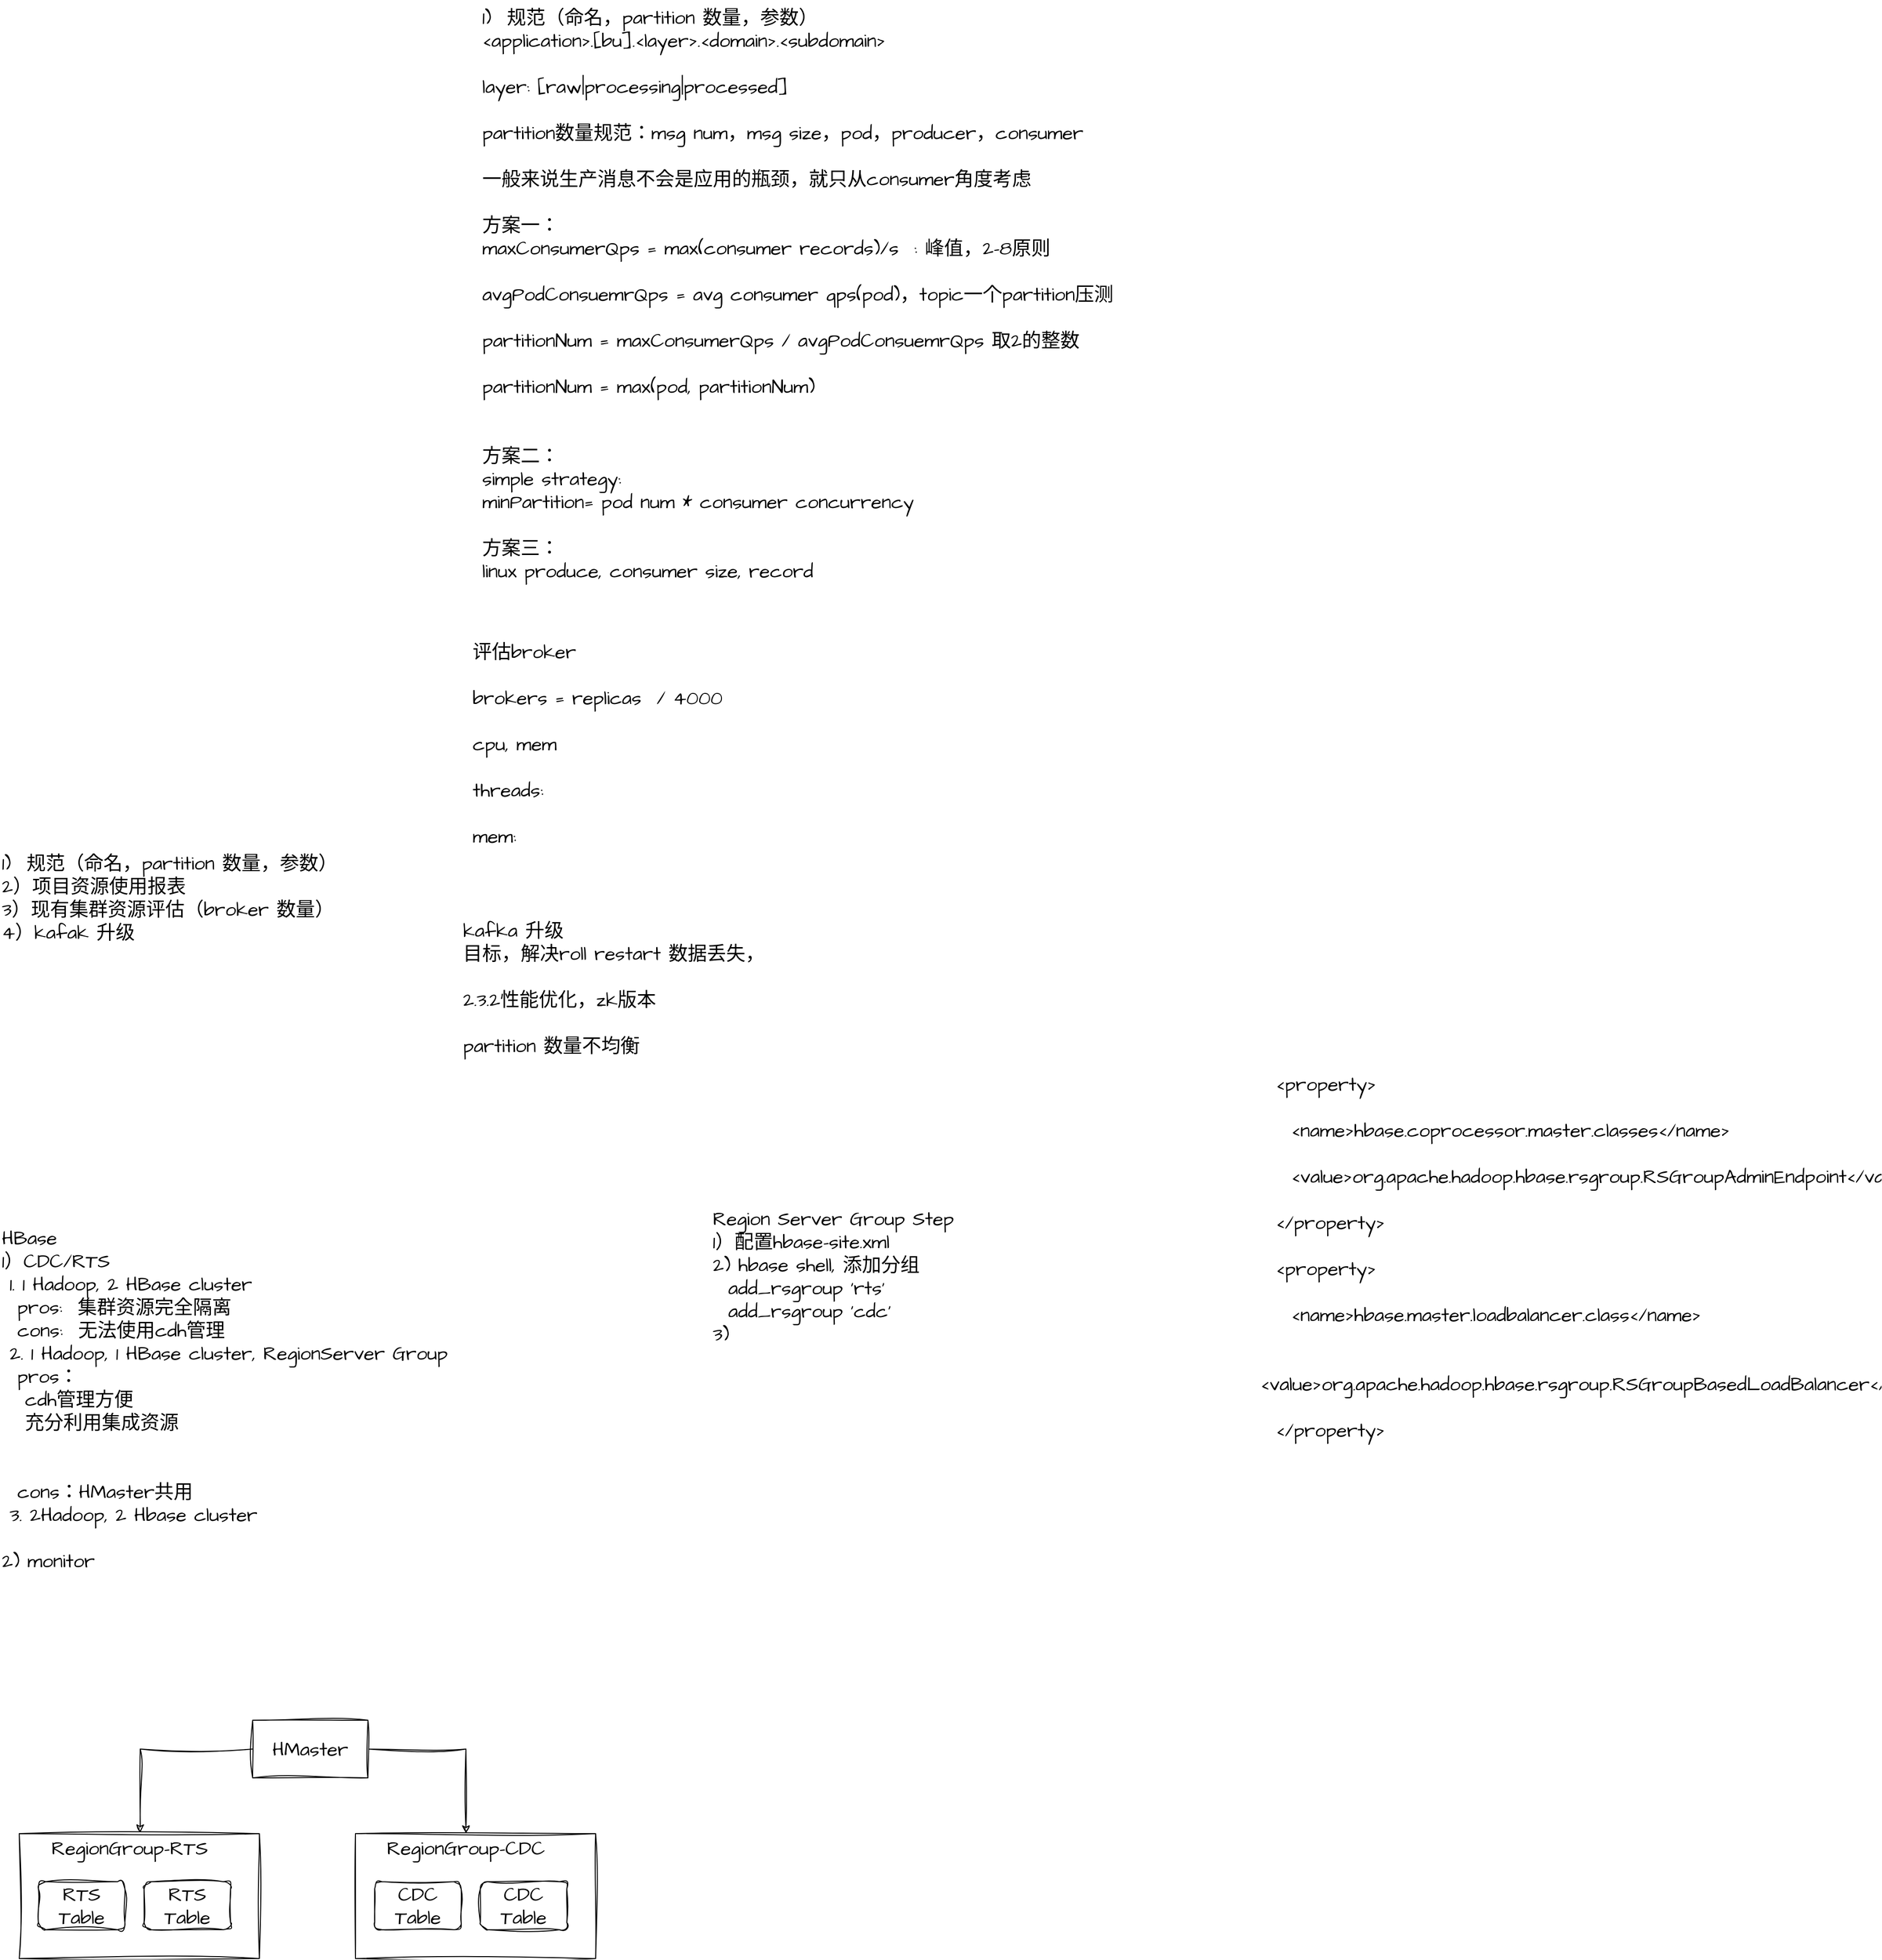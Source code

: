 <mxfile version="20.8.20" type="github">
  <diagram id="C5RBs43oDa-KdzZeNtuy" name="Page-1">
    <mxGraphModel dx="1021" dy="1866" grid="1" gridSize="10" guides="1" tooltips="1" connect="1" arrows="1" fold="1" page="1" pageScale="1" pageWidth="827" pageHeight="1169" math="0" shadow="0">
      <root>
        <mxCell id="WIyWlLk6GJQsqaUBKTNV-0" />
        <mxCell id="WIyWlLk6GJQsqaUBKTNV-1" parent="WIyWlLk6GJQsqaUBKTNV-0" />
        <mxCell id="u2IP8yDeRJX2FojSlETn-0" value="1) &amp;nbsp;规范（命名，partition 数量，参数）&lt;br&gt;2）项目资源使用报表&lt;br&gt;3）现有集群资源评估（broker 数量）&lt;br&gt;4）kafak 升级" style="text;html=1;strokeColor=none;fillColor=none;align=left;verticalAlign=top;whiteSpace=wrap;rounded=0;fontSize=20;fontFamily=Architects Daughter;" vertex="1" parent="WIyWlLk6GJQsqaUBKTNV-1">
          <mxGeometry x="20" y="-80" width="490" height="190" as="geometry" />
        </mxCell>
        <mxCell id="u2IP8yDeRJX2FojSlETn-1" value="HBase&lt;br&gt;1）CDC/RTS&lt;br&gt;&lt;span style=&quot;white-space: pre;&quot;&gt;	1. 1 Hadoop, 2 HBase cluster&lt;br&gt;&lt;span style=&quot;white-space: pre;&quot;&gt;	&lt;span style=&quot;white-space: pre;&quot;&gt;	pros:  集群资源完全隔离&lt;br&gt;&lt;/span&gt;&lt;/span&gt;&lt;span style=&quot;white-space: pre;&quot;&gt;	&lt;span style=&quot;white-space: pre;&quot;&gt;	cons:  无法使用cdh管理&lt;/span&gt;&lt;/span&gt;&lt;br&gt;&lt;/span&gt;&lt;span style=&quot;white-space: pre;&quot;&gt;	2. 1 Hadoop, 1 HBase cluster, RegionServer Group&lt;br&gt;&lt;span style=&quot;white-space: pre;&quot;&gt;	&lt;span style=&quot;white-space: pre;&quot;&gt;	pros：&lt;br/&gt;&lt;span style=&quot;white-space: pre;&quot;&gt;	&lt;span style=&quot;white-space: pre;&quot;&gt;	&lt;span style=&quot;white-space: pre;&quot;&gt;	&lt;/span&gt;&lt;/span&gt;&lt;/span&gt;cdh管理方便&lt;br/&gt;&lt;span style=&quot;white-space: pre;&quot;&gt;	&lt;span style=&quot;white-space: pre;&quot;&gt;	&lt;span style=&quot;white-space: pre;&quot;&gt;	充分利用集成资源&lt;br/&gt;&lt;/span&gt;&lt;/span&gt;&lt;/span&gt;&lt;span style=&quot;white-space: pre;&quot;&gt;	&lt;span style=&quot;white-space: pre;&quot;&gt;	&lt;span style=&quot;white-space: pre;&quot;&gt;	&lt;/span&gt;&lt;/span&gt;&lt;/span&gt;&lt;br/&gt;&lt;span style=&quot;white-space: pre;&quot;&gt;	&lt;span style=&quot;white-space: pre;&quot;&gt;	&lt;span style=&quot;white-space: pre;&quot;&gt;	&lt;span style=&quot;white-space: pre;&quot;&gt;	&lt;/span&gt;&lt;/span&gt;&lt;/span&gt;&lt;/span&gt;&lt;br&gt;&lt;/span&gt;&lt;/span&gt;&lt;span style=&quot;white-space: pre;&quot;&gt;	&lt;span style=&quot;white-space: pre;&quot;&gt;	cons：HMaster共用&lt;/span&gt;&lt;/span&gt;&lt;br&gt;&lt;/span&gt;&lt;span style=&quot;white-space: pre;&quot;&gt;	3. 2Hadoop, 2 Hbase cluster&lt;/span&gt;&lt;br&gt;&lt;br&gt;2) monitor" style="text;html=1;strokeColor=none;fillColor=none;align=left;verticalAlign=top;whiteSpace=wrap;rounded=0;fontSize=20;fontFamily=Architects Daughter;" vertex="1" parent="WIyWlLk6GJQsqaUBKTNV-1">
          <mxGeometry x="20" y="310" width="590" height="320" as="geometry" />
        </mxCell>
        <mxCell id="u2IP8yDeRJX2FojSlETn-13" style="edgeStyle=orthogonalEdgeStyle;rounded=0;sketch=1;hachureGap=4;jiggle=2;curveFitting=1;orthogonalLoop=1;jettySize=auto;html=1;entryX=0.558;entryY=-0.033;entryDx=0;entryDy=0;entryPerimeter=0;fontFamily=Architects Daughter;fontSource=https%3A%2F%2Ffonts.googleapis.com%2Fcss%3Ffamily%3DArchitects%2BDaughter;fontSize=16;" edge="1" parent="WIyWlLk6GJQsqaUBKTNV-1" source="u2IP8yDeRJX2FojSlETn-2" target="u2IP8yDeRJX2FojSlETn-6">
          <mxGeometry relative="1" as="geometry" />
        </mxCell>
        <mxCell id="u2IP8yDeRJX2FojSlETn-17" style="edgeStyle=orthogonalEdgeStyle;rounded=0;sketch=1;hachureGap=4;jiggle=2;curveFitting=1;orthogonalLoop=1;jettySize=auto;html=1;fontFamily=Architects Daughter;fontSource=https%3A%2F%2Ffonts.googleapis.com%2Fcss%3Ffamily%3DArchitects%2BDaughter;fontSize=16;exitX=1;exitY=0.5;exitDx=0;exitDy=0;" edge="1" parent="WIyWlLk6GJQsqaUBKTNV-1" source="u2IP8yDeRJX2FojSlETn-2" target="u2IP8yDeRJX2FojSlETn-11">
          <mxGeometry relative="1" as="geometry" />
        </mxCell>
        <mxCell id="u2IP8yDeRJX2FojSlETn-2" value="HMaster" style="rounded=0;whiteSpace=wrap;html=1;sketch=1;hachureGap=4;jiggle=2;curveFitting=1;fontFamily=Architects Daughter;fontSource=https%3A%2F%2Ffonts.googleapis.com%2Fcss%3Ffamily%3DArchitects%2BDaughter;fontSize=20;" vertex="1" parent="WIyWlLk6GJQsqaUBKTNV-1">
          <mxGeometry x="283" y="830" width="120" height="60" as="geometry" />
        </mxCell>
        <mxCell id="u2IP8yDeRJX2FojSlETn-3" value="" style="rounded=0;whiteSpace=wrap;html=1;sketch=1;hachureGap=4;jiggle=2;curveFitting=1;fontFamily=Architects Daughter;fontSource=https%3A%2F%2Ffonts.googleapis.com%2Fcss%3Ffamily%3DArchitects%2BDaughter;fontSize=20;" vertex="1" parent="WIyWlLk6GJQsqaUBKTNV-1">
          <mxGeometry x="40" y="948" width="250" height="130" as="geometry" />
        </mxCell>
        <mxCell id="u2IP8yDeRJX2FojSlETn-5" value="RTS Table" style="rounded=1;whiteSpace=wrap;html=1;sketch=1;hachureGap=4;jiggle=2;curveFitting=1;fontFamily=Architects Daughter;fontSource=https%3A%2F%2Ffonts.googleapis.com%2Fcss%3Ffamily%3DArchitects%2BDaughter;fontSize=20;" vertex="1" parent="WIyWlLk6GJQsqaUBKTNV-1">
          <mxGeometry x="60" y="998" width="90" height="50" as="geometry" />
        </mxCell>
        <mxCell id="u2IP8yDeRJX2FojSlETn-6" value="RegionGroup-RTS" style="text;html=1;strokeColor=none;fillColor=none;align=center;verticalAlign=middle;whiteSpace=wrap;rounded=0;fontSize=20;fontFamily=Architects Daughter;" vertex="1" parent="WIyWlLk6GJQsqaUBKTNV-1">
          <mxGeometry x="60" y="948" width="190" height="30" as="geometry" />
        </mxCell>
        <mxCell id="u2IP8yDeRJX2FojSlETn-7" value="RTS Table" style="rounded=1;whiteSpace=wrap;html=1;sketch=1;hachureGap=4;jiggle=2;curveFitting=1;fontFamily=Architects Daughter;fontSource=https%3A%2F%2Ffonts.googleapis.com%2Fcss%3Ffamily%3DArchitects%2BDaughter;fontSize=20;" vertex="1" parent="WIyWlLk6GJQsqaUBKTNV-1">
          <mxGeometry x="170" y="998" width="90" height="50" as="geometry" />
        </mxCell>
        <mxCell id="u2IP8yDeRJX2FojSlETn-9" value="" style="rounded=0;whiteSpace=wrap;html=1;sketch=1;hachureGap=4;jiggle=2;curveFitting=1;fontFamily=Architects Daughter;fontSource=https%3A%2F%2Ffonts.googleapis.com%2Fcss%3Ffamily%3DArchitects%2BDaughter;fontSize=20;" vertex="1" parent="WIyWlLk6GJQsqaUBKTNV-1">
          <mxGeometry x="390" y="948" width="250" height="130" as="geometry" />
        </mxCell>
        <mxCell id="u2IP8yDeRJX2FojSlETn-10" value="CDC Table" style="rounded=1;whiteSpace=wrap;html=1;sketch=1;hachureGap=4;jiggle=2;curveFitting=1;fontFamily=Architects Daughter;fontSource=https%3A%2F%2Ffonts.googleapis.com%2Fcss%3Ffamily%3DArchitects%2BDaughter;fontSize=20;" vertex="1" parent="WIyWlLk6GJQsqaUBKTNV-1">
          <mxGeometry x="410" y="998" width="90" height="50" as="geometry" />
        </mxCell>
        <mxCell id="u2IP8yDeRJX2FojSlETn-11" value="RegionGroup-CDC" style="text;html=1;strokeColor=none;fillColor=none;align=center;verticalAlign=middle;whiteSpace=wrap;rounded=0;fontSize=20;fontFamily=Architects Daughter;" vertex="1" parent="WIyWlLk6GJQsqaUBKTNV-1">
          <mxGeometry x="410" y="948" width="190" height="30" as="geometry" />
        </mxCell>
        <mxCell id="u2IP8yDeRJX2FojSlETn-12" value="CDC Table" style="rounded=1;whiteSpace=wrap;html=1;sketch=1;hachureGap=4;jiggle=2;curveFitting=1;fontFamily=Architects Daughter;fontSource=https%3A%2F%2Ffonts.googleapis.com%2Fcss%3Ffamily%3DArchitects%2BDaughter;fontSize=20;" vertex="1" parent="WIyWlLk6GJQsqaUBKTNV-1">
          <mxGeometry x="520" y="998" width="90" height="50" as="geometry" />
        </mxCell>
        <mxCell id="u2IP8yDeRJX2FojSlETn-18" value="Region Server Group Step&lt;br&gt;1）配置hbase-site.xml&lt;br&gt;2) hbase shell, 添加分组&lt;br&gt;&lt;span style=&quot;&quot;&gt;&amp;nbsp;   &lt;/span&gt;add_rsgroup &#39;rts&#39;&lt;br&gt;&lt;span style=&quot;&quot;&gt;&amp;nbsp; &lt;/span&gt;add_rsgroup &#39;cdc&#39;&lt;br&gt;3)&amp;nbsp;" style="text;html=1;strokeColor=none;fillColor=none;align=left;verticalAlign=top;whiteSpace=wrap;rounded=0;fontSize=20;fontFamily=Architects Daughter;" vertex="1" parent="WIyWlLk6GJQsqaUBKTNV-1">
          <mxGeometry x="760" y="290" width="270" height="30" as="geometry" />
        </mxCell>
        <mxCell id="u2IP8yDeRJX2FojSlETn-19" value="&lt;div&gt;&amp;nbsp; &amp;lt;property&amp;gt;&lt;/div&gt;&lt;div&gt;&amp;nbsp;&lt;/div&gt;&lt;div&gt;&amp;nbsp; &amp;nbsp; &amp;lt;name&amp;gt;hbase.coprocessor.master.classes&amp;lt;/name&amp;gt;&lt;/div&gt;&lt;div&gt;&amp;nbsp;&lt;/div&gt;&lt;div&gt;&amp;nbsp; &amp;nbsp; &amp;lt;value&amp;gt;org.apache.hadoop.hbase.rsgroup.RSGroupAdminEndpoint&amp;lt;/value&amp;gt;&lt;/div&gt;&lt;div&gt;&amp;nbsp;&lt;/div&gt;&lt;div&gt;&amp;nbsp; &amp;lt;/property&amp;gt;&lt;/div&gt;&lt;div&gt;&amp;nbsp;&lt;/div&gt;&lt;div&gt;&amp;nbsp; &amp;lt;property&amp;gt;&lt;/div&gt;&lt;div&gt;&amp;nbsp;&lt;/div&gt;&lt;div&gt;&amp;nbsp; &amp;nbsp; &amp;lt;name&amp;gt;hbase.master.loadbalancer.class&amp;lt;/name&amp;gt;&lt;/div&gt;&lt;div&gt;&amp;nbsp;&lt;/div&gt;&lt;div&gt;&amp;nbsp; &amp;nbsp; &amp;lt;value&amp;gt;org.apache.hadoop.hbase.rsgroup.RSGroupBasedLoadBalancer&amp;lt;/value&amp;gt;&lt;/div&gt;&lt;div&gt;&amp;nbsp;&lt;/div&gt;&lt;div&gt;&amp;nbsp; &amp;lt;/property&amp;gt;&lt;/div&gt;&lt;div&gt;&lt;br&gt;&lt;/div&gt;" style="text;html=1;strokeColor=none;fillColor=none;align=left;verticalAlign=top;whiteSpace=wrap;rounded=0;fontSize=20;fontFamily=Architects Daughter;" vertex="1" parent="WIyWlLk6GJQsqaUBKTNV-1">
          <mxGeometry x="1330" y="150" width="60" height="30" as="geometry" />
        </mxCell>
        <mxCell id="u2IP8yDeRJX2FojSlETn-21" value="1) &amp;nbsp;规范（命名，partition 数量，参数）&lt;br&gt;&amp;lt;application&amp;gt;.[bu].&amp;lt;layer&amp;gt;.&amp;lt;domain&amp;gt;.&amp;lt;subdomain&amp;gt;&lt;br&gt;&lt;br&gt;layer: [raw|processing|processed]&lt;br&gt;&lt;br&gt;partition数量规范：msg num，msg size，pod，producer，consumer&lt;br&gt;&lt;br&gt;一般来说生产消息不会是应用的瓶颈，就只从consumer角度考虑&lt;br&gt;&lt;br&gt;方案一：&lt;br&gt;maxConsumerQps = max(consumer records)/s &amp;nbsp;: 峰值，2-8原则&lt;br&gt;&lt;br&gt;avgPodConsuemrQps = avg consumer qps(pod)，topic一个partition压测&lt;br&gt;&lt;br&gt;partitionNum = maxConsumerQps /&amp;nbsp;avgPodConsuemrQps 取2的整数&lt;br&gt;&lt;br&gt;partitionNum = max(pod,&amp;nbsp;partitionNum)&lt;br&gt;&lt;br&gt;&lt;br&gt;方案二：&lt;br&gt;simple strategy:&lt;br&gt;minPartition= pod num * consumer concurrency&lt;br&gt;&lt;br&gt;方案三：&lt;br&gt;linux produce, consumer size, record&lt;br&gt;&lt;br&gt;&lt;br&gt;" style="text;html=1;strokeColor=none;fillColor=none;align=left;verticalAlign=top;whiteSpace=wrap;rounded=0;fontSize=20;fontFamily=Architects Daughter;" vertex="1" parent="WIyWlLk6GJQsqaUBKTNV-1">
          <mxGeometry x="520" y="-960" width="765" height="530" as="geometry" />
        </mxCell>
        <mxCell id="u2IP8yDeRJX2FojSlETn-22" value="评估broker&lt;br&gt;&lt;br&gt;brokers = replicas &amp;nbsp;/ 4000&lt;br&gt;&lt;br&gt;cpu, mem&lt;br&gt;&lt;br&gt;threads:&amp;nbsp;&lt;br&gt;&lt;br&gt;mem:" style="text;html=1;strokeColor=none;fillColor=none;align=left;verticalAlign=top;whiteSpace=wrap;rounded=0;fontSize=20;fontFamily=Architects Daughter;" vertex="1" parent="WIyWlLk6GJQsqaUBKTNV-1">
          <mxGeometry x="510" y="-300" width="500" height="280" as="geometry" />
        </mxCell>
        <mxCell id="u2IP8yDeRJX2FojSlETn-23" value="kafka 升级&lt;br&gt;目标，解决roll restart 数据丢失，&lt;br&gt;&lt;br&gt;2.3.2性能优化，zk版本&lt;br&gt;&lt;br&gt;partition 数量不均衡" style="text;html=1;strokeColor=none;fillColor=none;align=left;verticalAlign=top;whiteSpace=wrap;rounded=0;fontSize=20;fontFamily=Architects Daughter;" vertex="1" parent="WIyWlLk6GJQsqaUBKTNV-1">
          <mxGeometry x="500" y="-10" width="500" height="195" as="geometry" />
        </mxCell>
      </root>
    </mxGraphModel>
  </diagram>
</mxfile>
